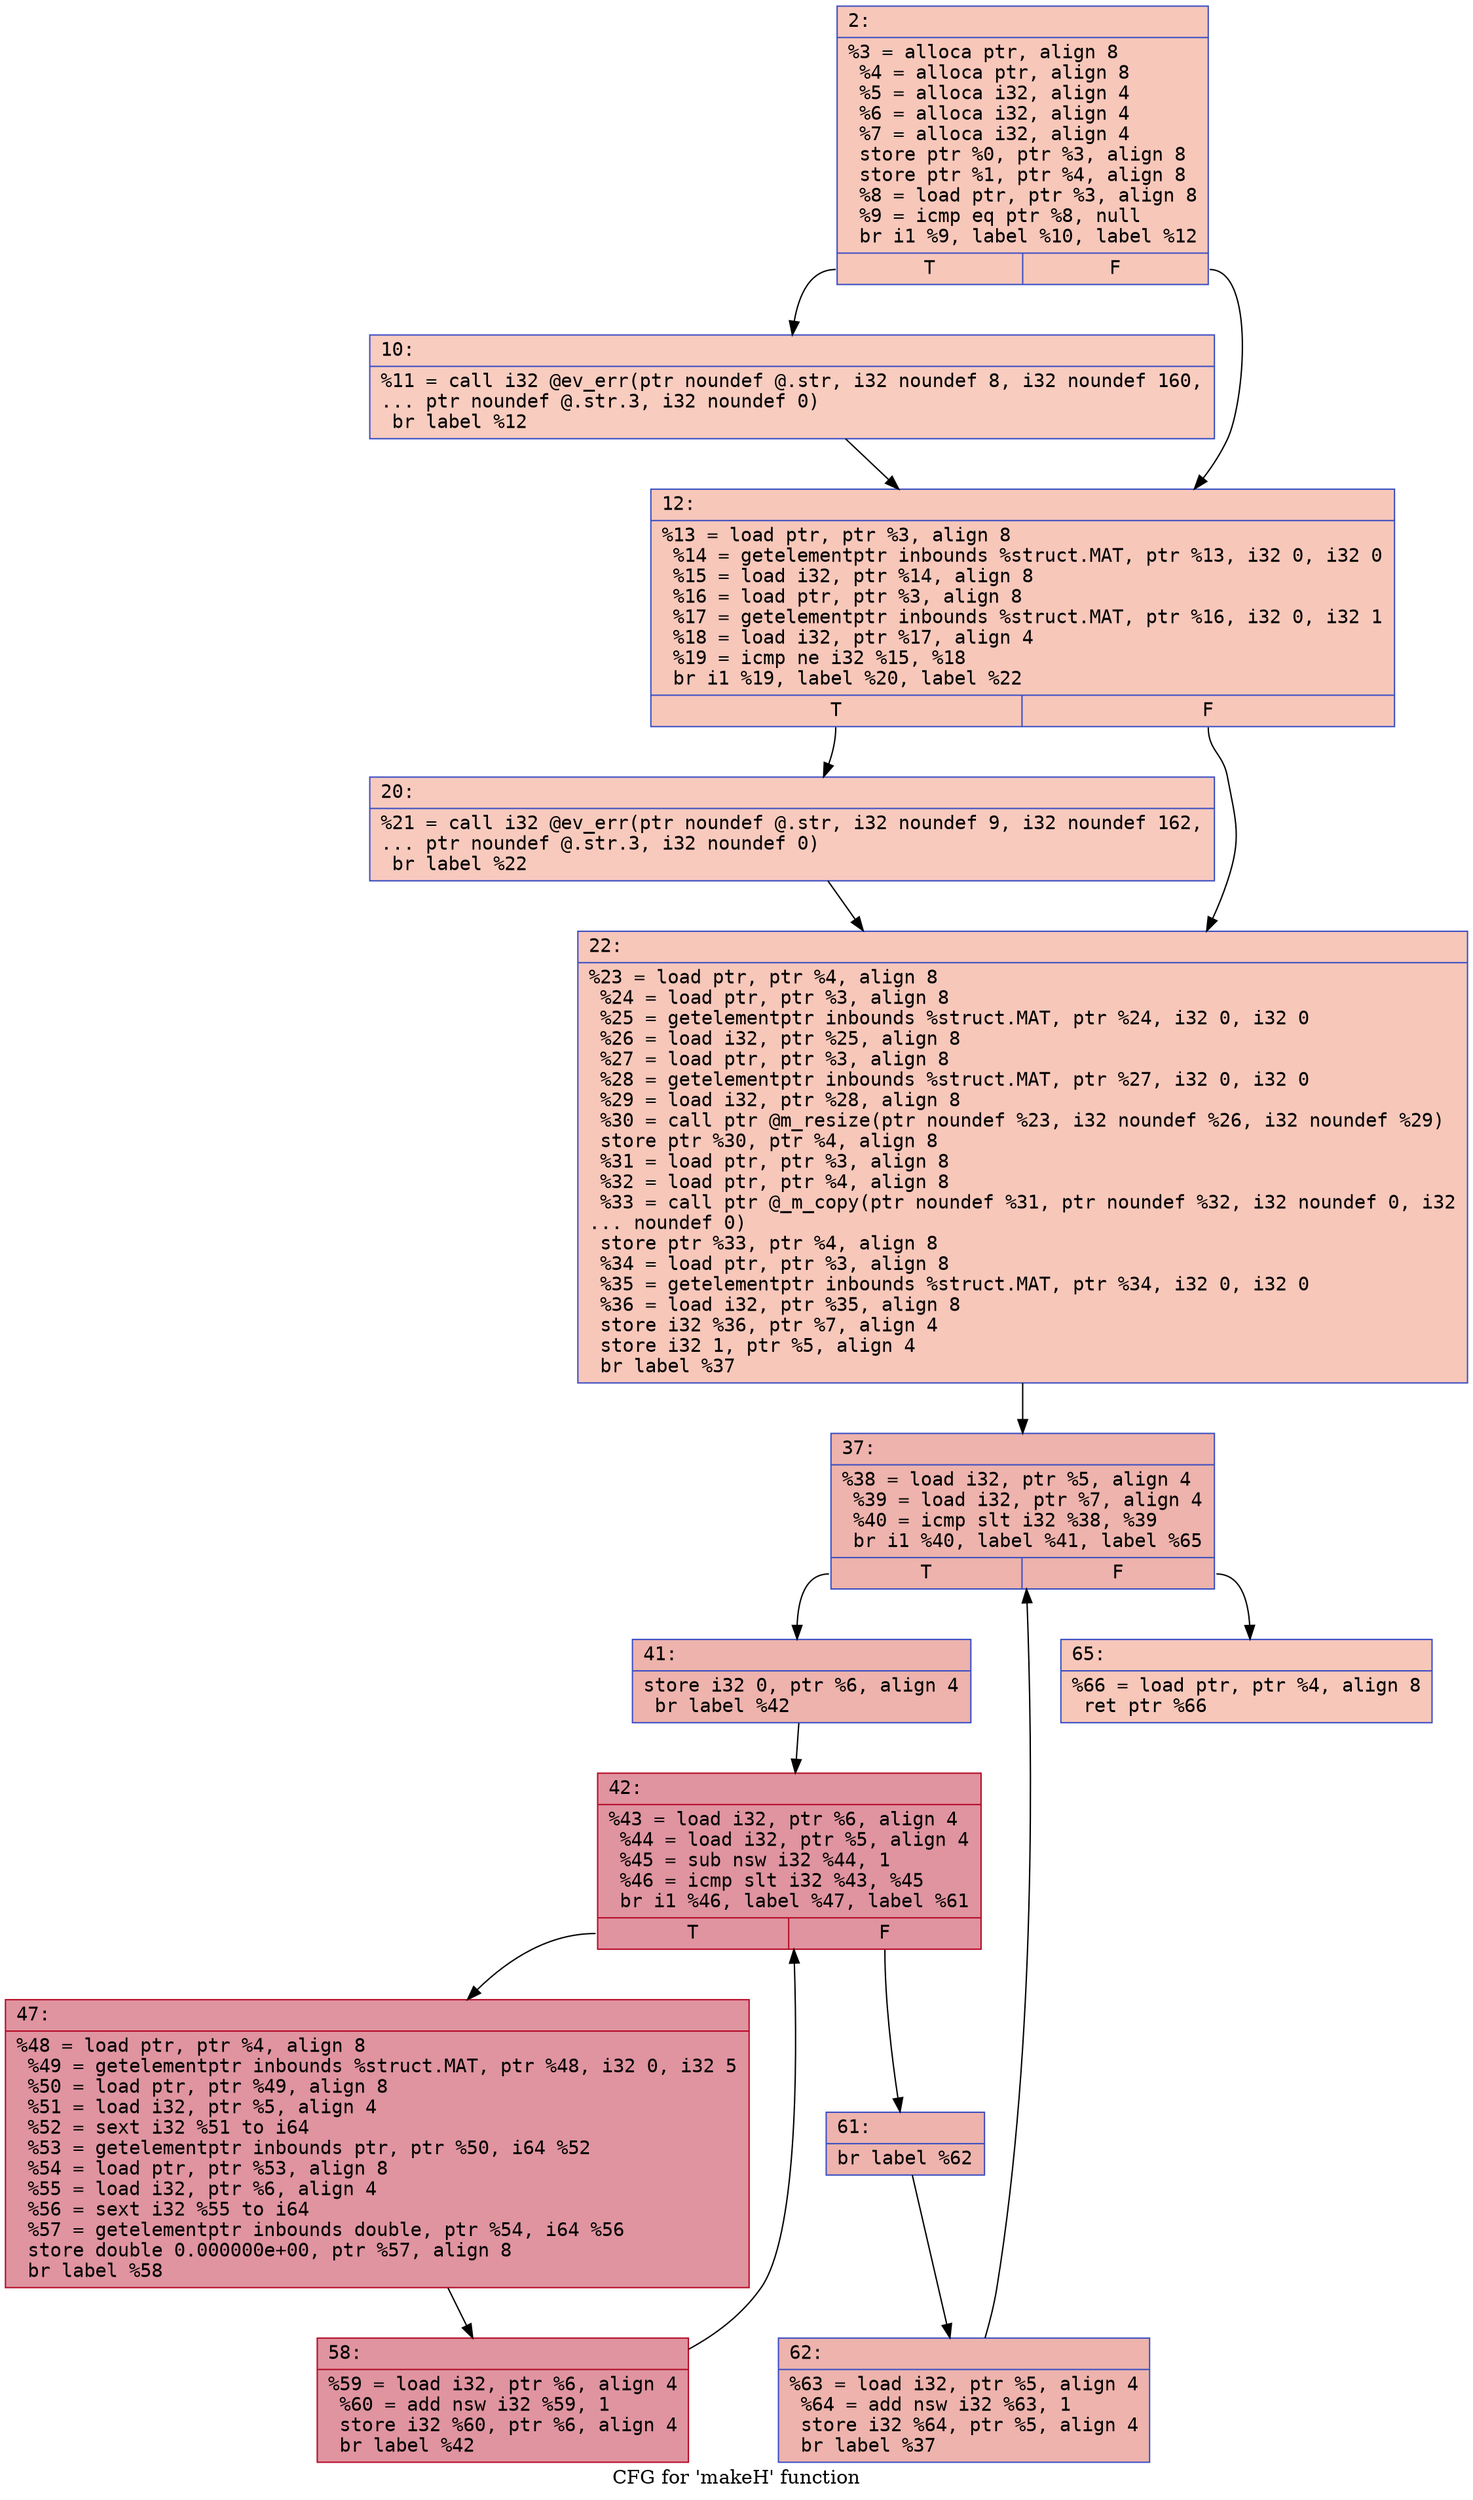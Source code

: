 digraph "CFG for 'makeH' function" {
	label="CFG for 'makeH' function";

	Node0x600000b56cb0 [shape=record,color="#3d50c3ff", style=filled, fillcolor="#ec7f6370" fontname="Courier",label="{2:\l|  %3 = alloca ptr, align 8\l  %4 = alloca ptr, align 8\l  %5 = alloca i32, align 4\l  %6 = alloca i32, align 4\l  %7 = alloca i32, align 4\l  store ptr %0, ptr %3, align 8\l  store ptr %1, ptr %4, align 8\l  %8 = load ptr, ptr %3, align 8\l  %9 = icmp eq ptr %8, null\l  br i1 %9, label %10, label %12\l|{<s0>T|<s1>F}}"];
	Node0x600000b56cb0:s0 -> Node0x600000b56d00[tooltip="2 -> 10\nProbability 37.50%" ];
	Node0x600000b56cb0:s1 -> Node0x600000b56d50[tooltip="2 -> 12\nProbability 62.50%" ];
	Node0x600000b56d00 [shape=record,color="#3d50c3ff", style=filled, fillcolor="#f08b6e70" fontname="Courier",label="{10:\l|  %11 = call i32 @ev_err(ptr noundef @.str, i32 noundef 8, i32 noundef 160,\l... ptr noundef @.str.3, i32 noundef 0)\l  br label %12\l}"];
	Node0x600000b56d00 -> Node0x600000b56d50[tooltip="10 -> 12\nProbability 100.00%" ];
	Node0x600000b56d50 [shape=record,color="#3d50c3ff", style=filled, fillcolor="#ec7f6370" fontname="Courier",label="{12:\l|  %13 = load ptr, ptr %3, align 8\l  %14 = getelementptr inbounds %struct.MAT, ptr %13, i32 0, i32 0\l  %15 = load i32, ptr %14, align 8\l  %16 = load ptr, ptr %3, align 8\l  %17 = getelementptr inbounds %struct.MAT, ptr %16, i32 0, i32 1\l  %18 = load i32, ptr %17, align 4\l  %19 = icmp ne i32 %15, %18\l  br i1 %19, label %20, label %22\l|{<s0>T|<s1>F}}"];
	Node0x600000b56d50:s0 -> Node0x600000b56da0[tooltip="12 -> 20\nProbability 50.00%" ];
	Node0x600000b56d50:s1 -> Node0x600000b56df0[tooltip="12 -> 22\nProbability 50.00%" ];
	Node0x600000b56da0 [shape=record,color="#3d50c3ff", style=filled, fillcolor="#ef886b70" fontname="Courier",label="{20:\l|  %21 = call i32 @ev_err(ptr noundef @.str, i32 noundef 9, i32 noundef 162,\l... ptr noundef @.str.3, i32 noundef 0)\l  br label %22\l}"];
	Node0x600000b56da0 -> Node0x600000b56df0[tooltip="20 -> 22\nProbability 100.00%" ];
	Node0x600000b56df0 [shape=record,color="#3d50c3ff", style=filled, fillcolor="#ec7f6370" fontname="Courier",label="{22:\l|  %23 = load ptr, ptr %4, align 8\l  %24 = load ptr, ptr %3, align 8\l  %25 = getelementptr inbounds %struct.MAT, ptr %24, i32 0, i32 0\l  %26 = load i32, ptr %25, align 8\l  %27 = load ptr, ptr %3, align 8\l  %28 = getelementptr inbounds %struct.MAT, ptr %27, i32 0, i32 0\l  %29 = load i32, ptr %28, align 8\l  %30 = call ptr @m_resize(ptr noundef %23, i32 noundef %26, i32 noundef %29)\l  store ptr %30, ptr %4, align 8\l  %31 = load ptr, ptr %3, align 8\l  %32 = load ptr, ptr %4, align 8\l  %33 = call ptr @_m_copy(ptr noundef %31, ptr noundef %32, i32 noundef 0, i32\l... noundef 0)\l  store ptr %33, ptr %4, align 8\l  %34 = load ptr, ptr %3, align 8\l  %35 = getelementptr inbounds %struct.MAT, ptr %34, i32 0, i32 0\l  %36 = load i32, ptr %35, align 8\l  store i32 %36, ptr %7, align 4\l  store i32 1, ptr %5, align 4\l  br label %37\l}"];
	Node0x600000b56df0 -> Node0x600000b56e40[tooltip="22 -> 37\nProbability 100.00%" ];
	Node0x600000b56e40 [shape=record,color="#3d50c3ff", style=filled, fillcolor="#d6524470" fontname="Courier",label="{37:\l|  %38 = load i32, ptr %5, align 4\l  %39 = load i32, ptr %7, align 4\l  %40 = icmp slt i32 %38, %39\l  br i1 %40, label %41, label %65\l|{<s0>T|<s1>F}}"];
	Node0x600000b56e40:s0 -> Node0x600000b56e90[tooltip="37 -> 41\nProbability 96.88%" ];
	Node0x600000b56e40:s1 -> Node0x600000b57070[tooltip="37 -> 65\nProbability 3.12%" ];
	Node0x600000b56e90 [shape=record,color="#3d50c3ff", style=filled, fillcolor="#d6524470" fontname="Courier",label="{41:\l|  store i32 0, ptr %6, align 4\l  br label %42\l}"];
	Node0x600000b56e90 -> Node0x600000b56ee0[tooltip="41 -> 42\nProbability 100.00%" ];
	Node0x600000b56ee0 [shape=record,color="#b70d28ff", style=filled, fillcolor="#b70d2870" fontname="Courier",label="{42:\l|  %43 = load i32, ptr %6, align 4\l  %44 = load i32, ptr %5, align 4\l  %45 = sub nsw i32 %44, 1\l  %46 = icmp slt i32 %43, %45\l  br i1 %46, label %47, label %61\l|{<s0>T|<s1>F}}"];
	Node0x600000b56ee0:s0 -> Node0x600000b56f30[tooltip="42 -> 47\nProbability 96.88%" ];
	Node0x600000b56ee0:s1 -> Node0x600000b56fd0[tooltip="42 -> 61\nProbability 3.12%" ];
	Node0x600000b56f30 [shape=record,color="#b70d28ff", style=filled, fillcolor="#b70d2870" fontname="Courier",label="{47:\l|  %48 = load ptr, ptr %4, align 8\l  %49 = getelementptr inbounds %struct.MAT, ptr %48, i32 0, i32 5\l  %50 = load ptr, ptr %49, align 8\l  %51 = load i32, ptr %5, align 4\l  %52 = sext i32 %51 to i64\l  %53 = getelementptr inbounds ptr, ptr %50, i64 %52\l  %54 = load ptr, ptr %53, align 8\l  %55 = load i32, ptr %6, align 4\l  %56 = sext i32 %55 to i64\l  %57 = getelementptr inbounds double, ptr %54, i64 %56\l  store double 0.000000e+00, ptr %57, align 8\l  br label %58\l}"];
	Node0x600000b56f30 -> Node0x600000b56f80[tooltip="47 -> 58\nProbability 100.00%" ];
	Node0x600000b56f80 [shape=record,color="#b70d28ff", style=filled, fillcolor="#b70d2870" fontname="Courier",label="{58:\l|  %59 = load i32, ptr %6, align 4\l  %60 = add nsw i32 %59, 1\l  store i32 %60, ptr %6, align 4\l  br label %42\l}"];
	Node0x600000b56f80 -> Node0x600000b56ee0[tooltip="58 -> 42\nProbability 100.00%" ];
	Node0x600000b56fd0 [shape=record,color="#3d50c3ff", style=filled, fillcolor="#d6524470" fontname="Courier",label="{61:\l|  br label %62\l}"];
	Node0x600000b56fd0 -> Node0x600000b57020[tooltip="61 -> 62\nProbability 100.00%" ];
	Node0x600000b57020 [shape=record,color="#3d50c3ff", style=filled, fillcolor="#d6524470" fontname="Courier",label="{62:\l|  %63 = load i32, ptr %5, align 4\l  %64 = add nsw i32 %63, 1\l  store i32 %64, ptr %5, align 4\l  br label %37\l}"];
	Node0x600000b57020 -> Node0x600000b56e40[tooltip="62 -> 37\nProbability 100.00%" ];
	Node0x600000b57070 [shape=record,color="#3d50c3ff", style=filled, fillcolor="#ec7f6370" fontname="Courier",label="{65:\l|  %66 = load ptr, ptr %4, align 8\l  ret ptr %66\l}"];
}

